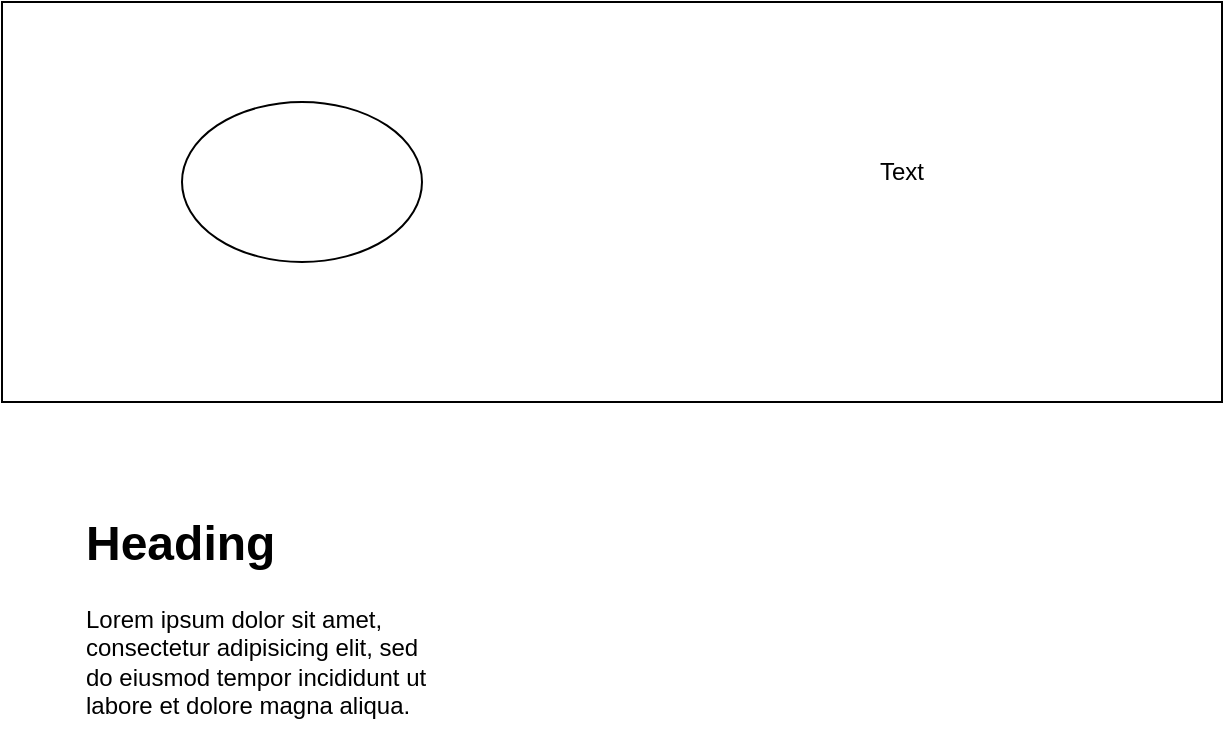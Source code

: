 <mxfile version="24.3.0" type="device">
  <diagram name="Página-1" id="nOBHwNRcWuBrZugmuWIi">
    <mxGraphModel dx="925" dy="771" grid="1" gridSize="10" guides="1" tooltips="1" connect="1" arrows="1" fold="1" page="1" pageScale="1" pageWidth="827" pageHeight="1169" math="0" shadow="0">
      <root>
        <mxCell id="0" />
        <mxCell id="1" parent="0" />
        <mxCell id="n2dt8yKTcGqrxmwAYyot-1" value="" style="rounded=0;whiteSpace=wrap;html=1;" vertex="1" parent="1">
          <mxGeometry x="80" y="90" width="610" height="200" as="geometry" />
        </mxCell>
        <mxCell id="n2dt8yKTcGqrxmwAYyot-2" value="" style="ellipse;whiteSpace=wrap;html=1;" vertex="1" parent="1">
          <mxGeometry x="170" y="140" width="120" height="80" as="geometry" />
        </mxCell>
        <mxCell id="n2dt8yKTcGqrxmwAYyot-3" value="&lt;h1 style=&quot;margin-top: 0px;&quot;&gt;Heading&lt;/h1&gt;&lt;p&gt;Lorem ipsum dolor sit amet, consectetur adipisicing elit, sed do eiusmod tempor incididunt ut labore et dolore magna aliqua.&lt;/p&gt;" style="text;html=1;whiteSpace=wrap;overflow=hidden;rounded=0;" vertex="1" parent="1">
          <mxGeometry x="120" y="340" width="180" height="120" as="geometry" />
        </mxCell>
        <mxCell id="n2dt8yKTcGqrxmwAYyot-4" value="Text" style="text;html=1;align=center;verticalAlign=middle;whiteSpace=wrap;rounded=0;" vertex="1" parent="1">
          <mxGeometry x="500" y="160" width="60" height="30" as="geometry" />
        </mxCell>
      </root>
    </mxGraphModel>
  </diagram>
</mxfile>
